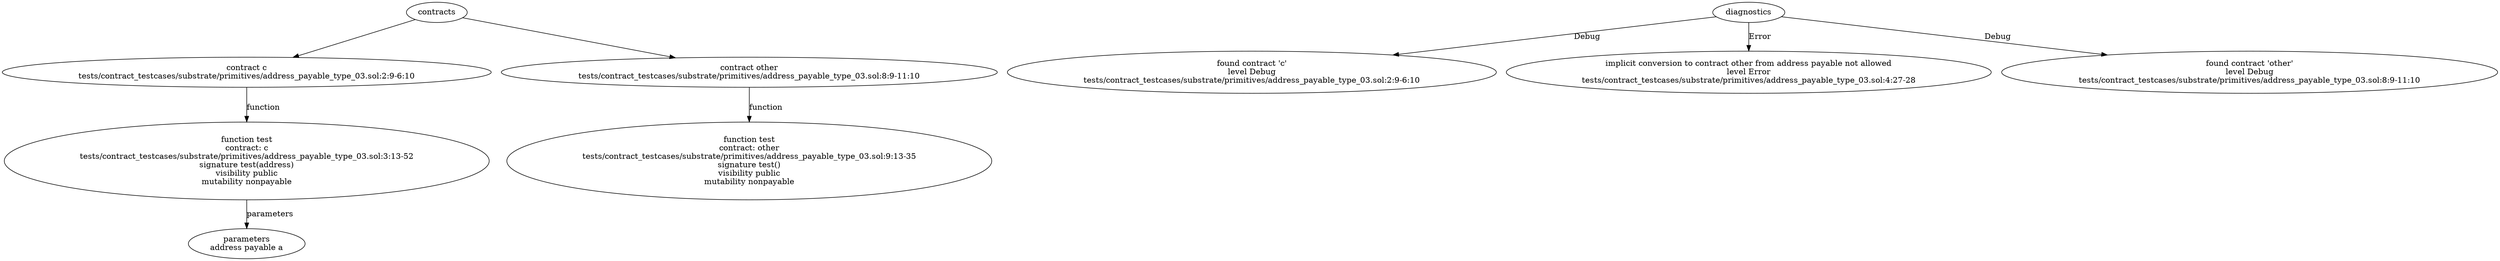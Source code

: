 strict digraph "tests/contract_testcases/substrate/primitives/address_payable_type_03.sol" {
	contract [label="contract c\ntests/contract_testcases/substrate/primitives/address_payable_type_03.sol:2:9-6:10"]
	test [label="function test\ncontract: c\ntests/contract_testcases/substrate/primitives/address_payable_type_03.sol:3:13-52\nsignature test(address)\nvisibility public\nmutability nonpayable"]
	parameters [label="parameters\naddress payable a"]
	contract_4 [label="contract other\ntests/contract_testcases/substrate/primitives/address_payable_type_03.sol:8:9-11:10"]
	test_5 [label="function test\ncontract: other\ntests/contract_testcases/substrate/primitives/address_payable_type_03.sol:9:13-35\nsignature test()\nvisibility public\nmutability nonpayable"]
	diagnostic [label="found contract 'c'\nlevel Debug\ntests/contract_testcases/substrate/primitives/address_payable_type_03.sol:2:9-6:10"]
	diagnostic_8 [label="implicit conversion to contract other from address payable not allowed\nlevel Error\ntests/contract_testcases/substrate/primitives/address_payable_type_03.sol:4:27-28"]
	diagnostic_9 [label="found contract 'other'\nlevel Debug\ntests/contract_testcases/substrate/primitives/address_payable_type_03.sol:8:9-11:10"]
	contracts -> contract
	contract -> test [label="function"]
	test -> parameters [label="parameters"]
	contracts -> contract_4
	contract_4 -> test_5 [label="function"]
	diagnostics -> diagnostic [label="Debug"]
	diagnostics -> diagnostic_8 [label="Error"]
	diagnostics -> diagnostic_9 [label="Debug"]
}
